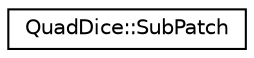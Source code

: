 digraph G
{
  edge [fontname="Helvetica",fontsize="10",labelfontname="Helvetica",labelfontsize="10"];
  node [fontname="Helvetica",fontsize="10",shape=record];
  rankdir=LR;
  Node1 [label="QuadDice::SubPatch",height=0.2,width=0.4,color="black", fillcolor="white", style="filled",URL="$d7/d08/structQuadDice_1_1SubPatch.html"];
}
